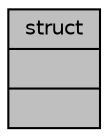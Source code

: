 digraph "struct"
{
 // LATEX_PDF_SIZE
  edge [fontname="Helvetica",fontsize="10",labelfontname="Helvetica",labelfontsize="10"];
  node [fontname="Helvetica",fontsize="10",shape=record];
  Node1 [label="{struct\n||}",height=0.2,width=0.4,color="black", fillcolor="grey75", style="filled", fontcolor="black",tooltip="holds vehicle id and initial pointer to the head of the linked list in hastable"];
}
